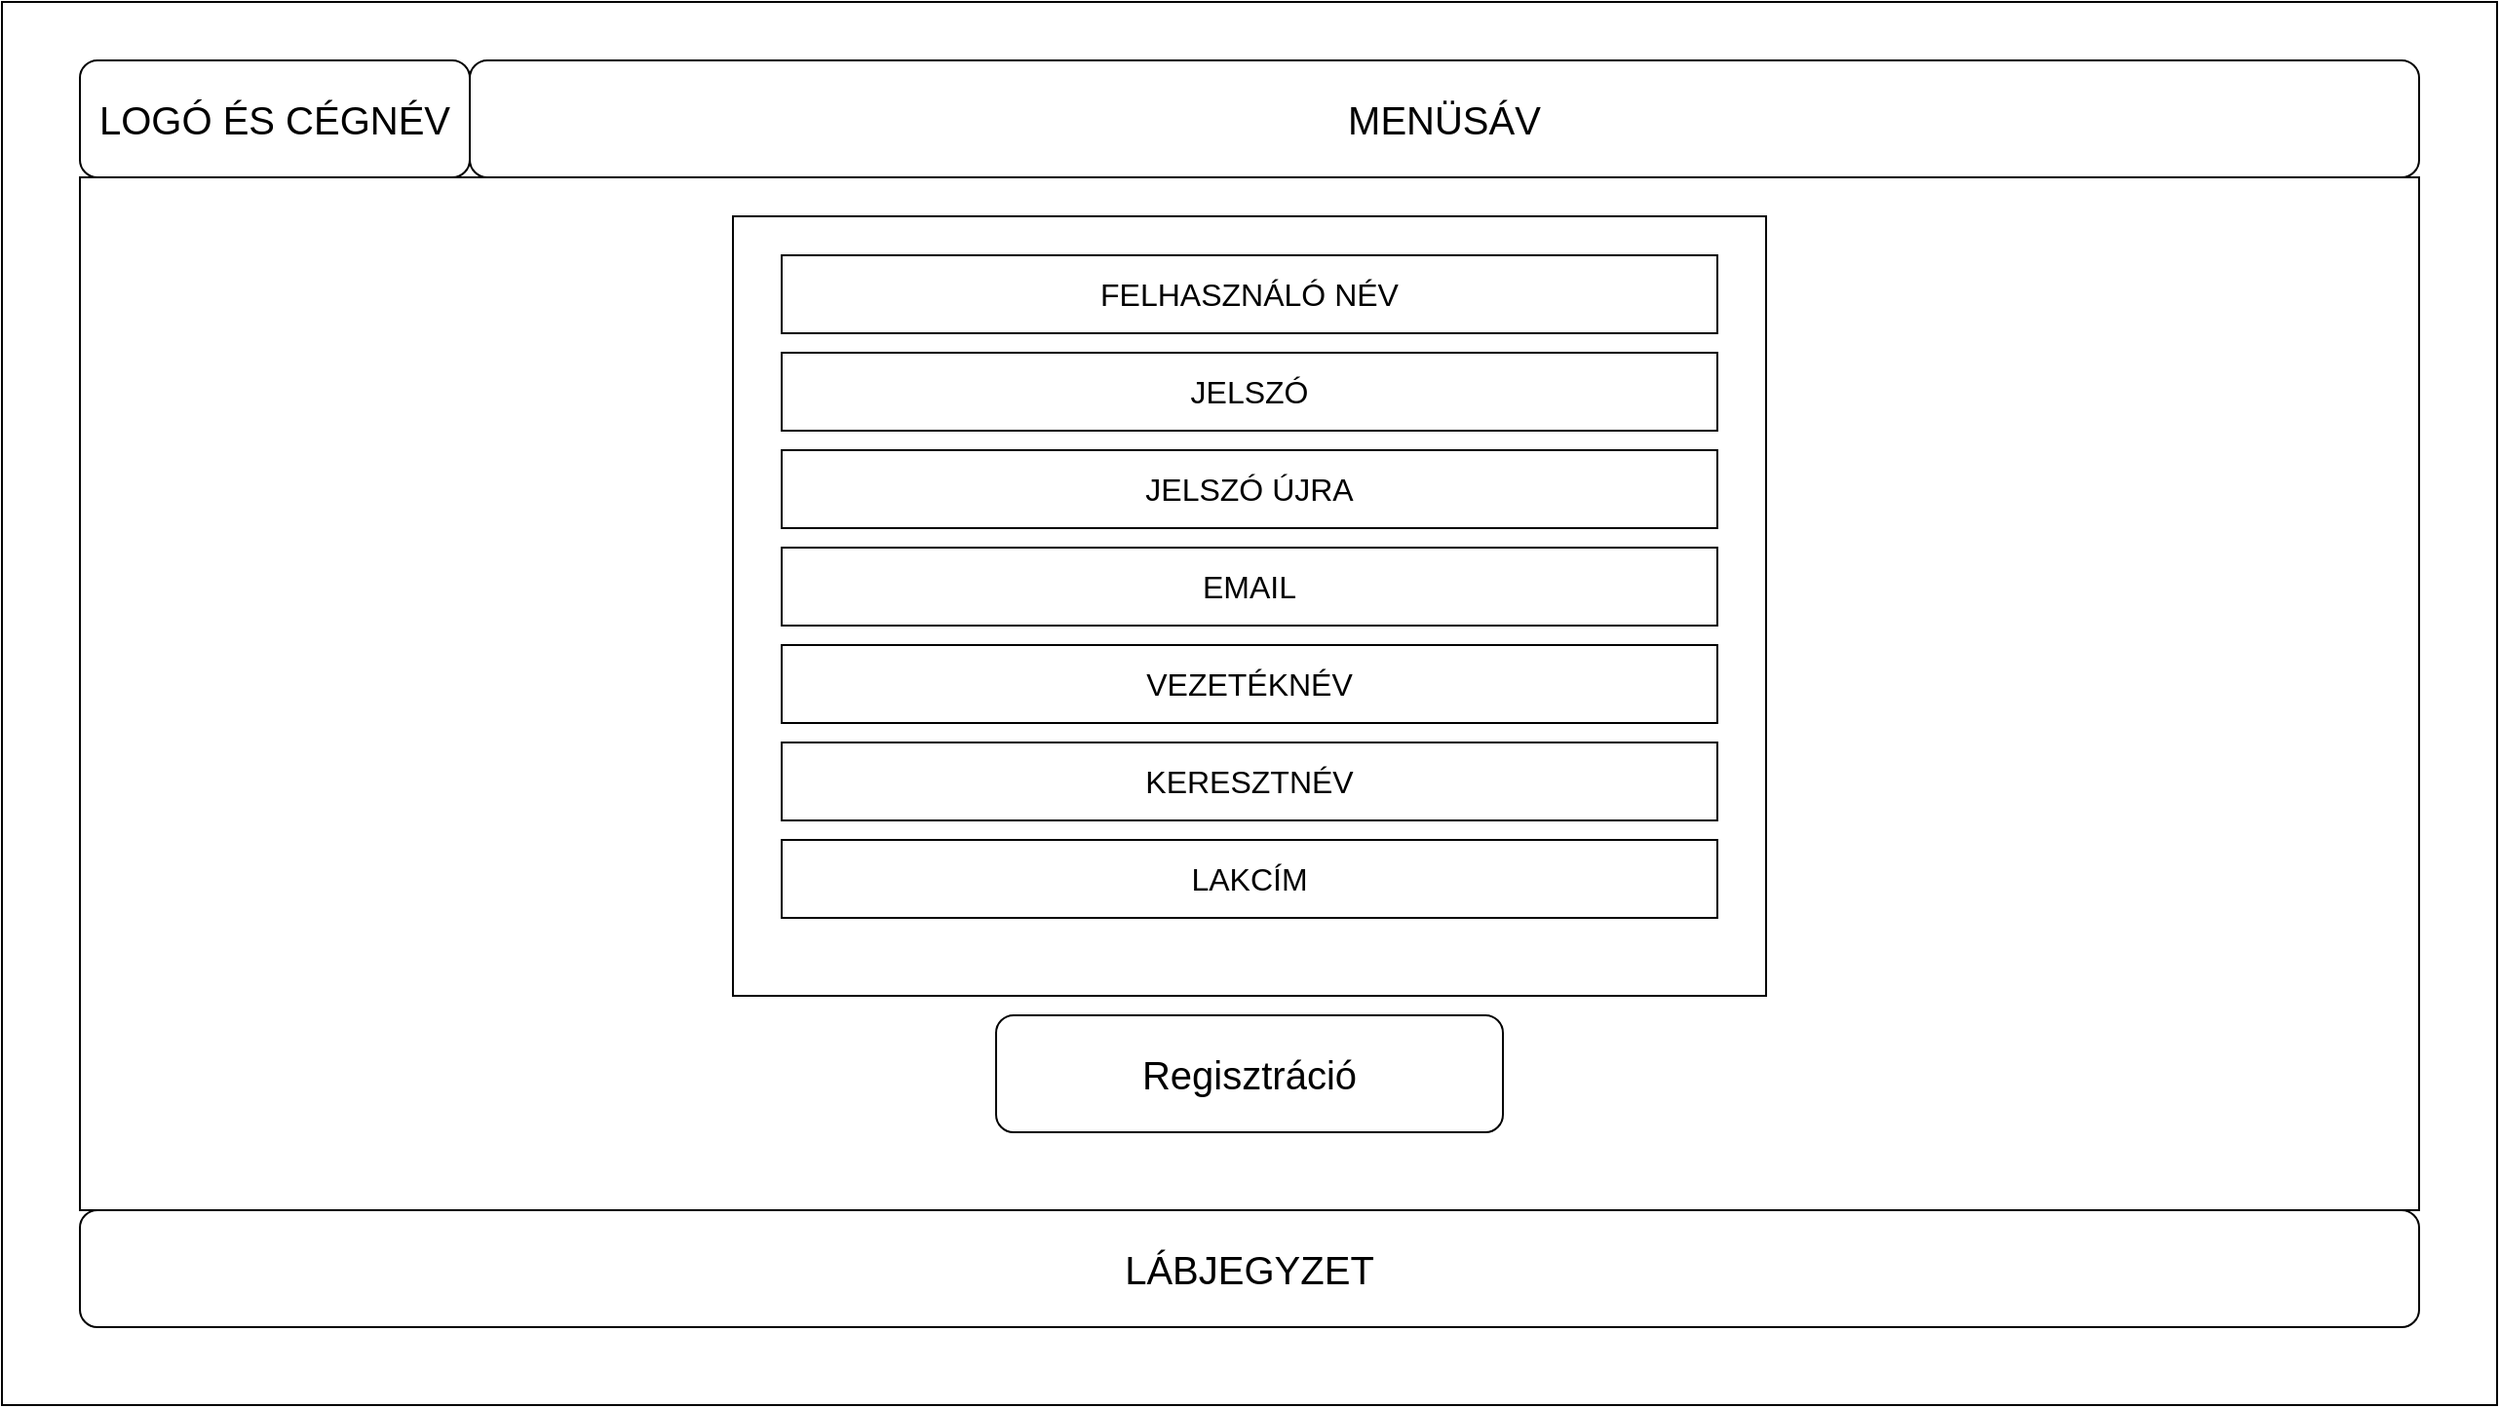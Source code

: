 <mxfile version="22.0.3" type="device">
  <diagram name="Page-1" id="g2m9_N19VamV3ti7hEVS">
    <mxGraphModel dx="584" dy="846" grid="1" gridSize="10" guides="1" tooltips="1" connect="1" arrows="1" fold="1" page="1" pageScale="1" pageWidth="850" pageHeight="1100" math="0" shadow="0">
      <root>
        <mxCell id="0" />
        <mxCell id="1" parent="0" />
        <mxCell id="jMytRt4kFC8EYQrURmys-1" value="" style="rounded=0;whiteSpace=wrap;html=1;fontSize=20;" parent="1" vertex="1">
          <mxGeometry x="850" width="1280" height="720" as="geometry" />
        </mxCell>
        <mxCell id="jMytRt4kFC8EYQrURmys-2" value="MENÜSÁV" style="rounded=1;whiteSpace=wrap;html=1;fontSize=20;" parent="1" vertex="1">
          <mxGeometry x="1090" y="30" width="1000" height="60" as="geometry" />
        </mxCell>
        <mxCell id="jMytRt4kFC8EYQrURmys-3" value="LÁBJEGYZET" style="rounded=1;whiteSpace=wrap;html=1;fontSize=20;" parent="1" vertex="1">
          <mxGeometry x="890" y="620" width="1200" height="60" as="geometry" />
        </mxCell>
        <mxCell id="jMytRt4kFC8EYQrURmys-4" value="LOGÓ ÉS CÉGNÉV" style="rounded=1;whiteSpace=wrap;html=1;fontSize=20;" parent="1" vertex="1">
          <mxGeometry x="890" y="30" width="200" height="60" as="geometry" />
        </mxCell>
        <mxCell id="jMytRt4kFC8EYQrURmys-5" value="" style="rounded=0;whiteSpace=wrap;html=1;fontSize=20;" parent="1" vertex="1">
          <mxGeometry x="890" y="90" width="1200" height="530" as="geometry" />
        </mxCell>
        <mxCell id="jMytRt4kFC8EYQrURmys-10" value="Regisztráció" style="rounded=1;whiteSpace=wrap;html=1;fontSize=20;" parent="1" vertex="1">
          <mxGeometry x="1360" y="520" width="260" height="60" as="geometry" />
        </mxCell>
        <mxCell id="AU0-NAwEuRZtbaZKRoiJ-2" value="" style="rounded=0;whiteSpace=wrap;html=1;" vertex="1" parent="1">
          <mxGeometry x="1225" y="110" width="530" height="400" as="geometry" />
        </mxCell>
        <mxCell id="jMytRt4kFC8EYQrURmys-11" value="FELHASZNÁLÓ NÉV" style="rounded=0;whiteSpace=wrap;html=1;fontSize=16;" parent="1" vertex="1">
          <mxGeometry x="1250" y="130" width="480" height="40" as="geometry" />
        </mxCell>
        <mxCell id="jMytRt4kFC8EYQrURmys-13" value="JELSZÓ" style="rounded=0;whiteSpace=wrap;html=1;fontSize=16;" parent="1" vertex="1">
          <mxGeometry x="1250" y="180" width="480" height="40" as="geometry" />
        </mxCell>
        <mxCell id="jMytRt4kFC8EYQrURmys-14" value="JELSZÓ ÚJRA" style="rounded=0;whiteSpace=wrap;html=1;fontSize=16;" parent="1" vertex="1">
          <mxGeometry x="1250" y="230" width="480" height="40" as="geometry" />
        </mxCell>
        <mxCell id="jMytRt4kFC8EYQrURmys-15" value="LAKCÍM" style="rounded=0;whiteSpace=wrap;html=1;fontSize=16;" parent="1" vertex="1">
          <mxGeometry x="1250" y="430" width="480" height="40" as="geometry" />
        </mxCell>
        <mxCell id="jMytRt4kFC8EYQrURmys-16" value="EMAIL" style="rounded=0;whiteSpace=wrap;html=1;fontSize=16;" parent="1" vertex="1">
          <mxGeometry x="1250" y="280" width="480" height="40" as="geometry" />
        </mxCell>
        <mxCell id="jMytRt4kFC8EYQrURmys-17" value="VEZETÉKNÉV" style="rounded=0;whiteSpace=wrap;html=1;fontSize=16;" parent="1" vertex="1">
          <mxGeometry x="1250" y="330" width="480" height="40" as="geometry" />
        </mxCell>
        <mxCell id="jMytRt4kFC8EYQrURmys-18" value="KERESZTNÉV" style="rounded=0;whiteSpace=wrap;html=1;fontSize=16;" parent="1" vertex="1">
          <mxGeometry x="1250" y="380" width="480" height="40" as="geometry" />
        </mxCell>
      </root>
    </mxGraphModel>
  </diagram>
</mxfile>
